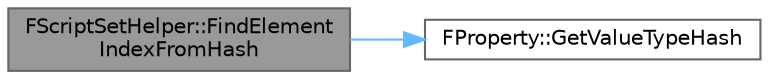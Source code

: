 digraph "FScriptSetHelper::FindElementIndexFromHash"
{
 // INTERACTIVE_SVG=YES
 // LATEX_PDF_SIZE
  bgcolor="transparent";
  edge [fontname=Helvetica,fontsize=10,labelfontname=Helvetica,labelfontsize=10];
  node [fontname=Helvetica,fontsize=10,shape=box,height=0.2,width=0.4];
  rankdir="LR";
  Node1 [id="Node000001",label="FScriptSetHelper::FindElement\lIndexFromHash",height=0.2,width=0.4,color="gray40", fillcolor="grey60", style="filled", fontcolor="black",tooltip="Finds element index from hash, rather than linearly searching."];
  Node1 -> Node2 [id="edge1_Node000001_Node000002",color="steelblue1",style="solid",tooltip=" "];
  Node2 [id="Node000002",label="FProperty::GetValueTypeHash",height=0.2,width=0.4,color="grey40", fillcolor="white", style="filled",URL="$d9/dbc/classFProperty.html#a7bbf36614e2c45476eb6e48121a284ee",tooltip="Returns the hash value for an element of this property."];
}
